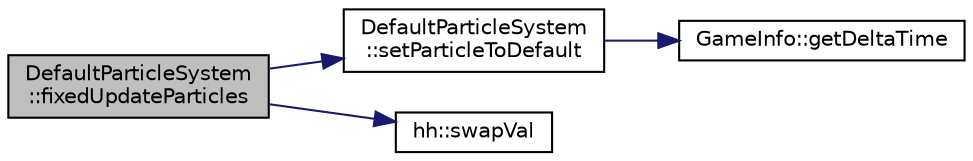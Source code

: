 digraph "DefaultParticleSystem::fixedUpdateParticles"
{
 // INTERACTIVE_SVG=YES
 // LATEX_PDF_SIZE
  edge [fontname="Helvetica",fontsize="10",labelfontname="Helvetica",labelfontsize="10"];
  node [fontname="Helvetica",fontsize="10",shape=record];
  rankdir="LR";
  Node1 [label="DefaultParticleSystem\l::fixedUpdateParticles",height=0.2,width=0.4,color="black", fillcolor="grey75", style="filled", fontcolor="black",tooltip=" "];
  Node1 -> Node2 [color="midnightblue",fontsize="10",style="solid",fontname="Helvetica"];
  Node2 [label="DefaultParticleSystem\l::setParticleToDefault",height=0.2,width=0.4,color="black", fillcolor="white", style="filled",URL="$df/d86/class_default_particle_system.html#a98735c289a8e3ca8f681b897a83f81bd",tooltip=" "];
  Node2 -> Node3 [color="midnightblue",fontsize="10",style="solid",fontname="Helvetica"];
  Node3 [label="GameInfo::getDeltaTime",height=0.2,width=0.4,color="black", fillcolor="white", style="filled",URL="$d4/d58/namespace_game_info.html#aa6186a79a90a3fcd2556c4282b20a077",tooltip=" "];
  Node1 -> Node4 [color="midnightblue",fontsize="10",style="solid",fontname="Helvetica"];
  Node4 [label="hh::swapVal",height=0.2,width=0.4,color="black", fillcolor="white", style="filled",URL="$d7/dd1/namespacehh.html#a2e3a10a982e697caaecbe192184d35c1",tooltip=" "];
}
